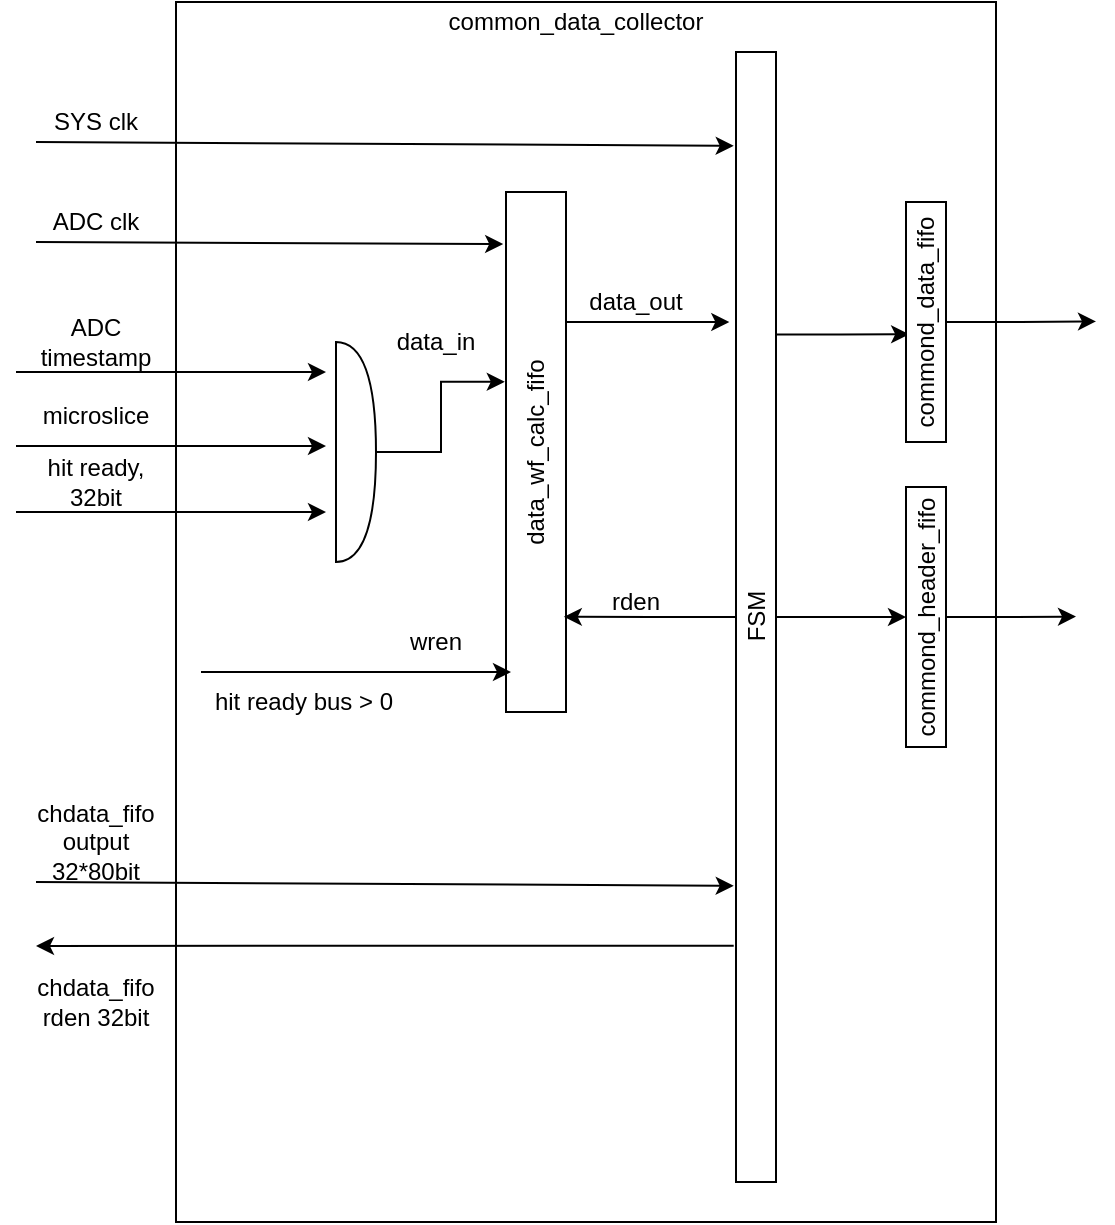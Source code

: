 <mxfile version="13.9.9" type="device"><diagram id="PxuguSZ8lmK6O_JB51UJ" name="Страница 1"><mxGraphModel dx="1123" dy="801" grid="1" gridSize="10" guides="1" tooltips="1" connect="1" arrows="1" fold="1" page="1" pageScale="1" pageWidth="827" pageHeight="1169" math="0" shadow="0"><root><mxCell id="0"/><mxCell id="1" parent="0"/><mxCell id="v4s9Coq9sx3ZqH-BZYEY-1" value="" style="rounded=0;whiteSpace=wrap;html=1;" vertex="1" parent="1"><mxGeometry x="170" y="20" width="410" height="610" as="geometry"/></mxCell><mxCell id="v4s9Coq9sx3ZqH-BZYEY-38" style="edgeStyle=orthogonalEdgeStyle;rounded=0;orthogonalLoop=1;jettySize=auto;html=1;exitX=0.75;exitY=1;exitDx=0;exitDy=0;entryX=0.761;entryY=-0.167;entryDx=0;entryDy=0;entryPerimeter=0;" edge="1" parent="1" source="v4s9Coq9sx3ZqH-BZYEY-2" target="v4s9Coq9sx3ZqH-BZYEY-35"><mxGeometry relative="1" as="geometry"/></mxCell><mxCell id="v4s9Coq9sx3ZqH-BZYEY-2" value="data_wf_calc_fifo" style="rounded=0;whiteSpace=wrap;html=1;rotation=-90;" vertex="1" parent="1"><mxGeometry x="220" y="230" width="260" height="30" as="geometry"/></mxCell><mxCell id="v4s9Coq9sx3ZqH-BZYEY-4" value="ADC clk" style="text;html=1;strokeColor=none;fillColor=none;align=center;verticalAlign=middle;whiteSpace=wrap;rounded=0;" vertex="1" parent="1"><mxGeometry x="100" y="120" width="60" height="20" as="geometry"/></mxCell><mxCell id="v4s9Coq9sx3ZqH-BZYEY-5" value="" style="endArrow=classic;html=1;entryX=0.75;entryY=0;entryDx=0;entryDy=0;" edge="1" parent="1"><mxGeometry width="50" height="50" relative="1" as="geometry"><mxPoint x="90" y="205" as="sourcePoint"/><mxPoint x="245" y="205" as="targetPoint"/></mxGeometry></mxCell><mxCell id="v4s9Coq9sx3ZqH-BZYEY-6" value="ADC timestamp" style="text;html=1;strokeColor=none;fillColor=none;align=center;verticalAlign=middle;whiteSpace=wrap;rounded=0;" vertex="1" parent="1"><mxGeometry x="100" y="180" width="60" height="20" as="geometry"/></mxCell><mxCell id="v4s9Coq9sx3ZqH-BZYEY-29" style="edgeStyle=orthogonalEdgeStyle;rounded=0;orthogonalLoop=1;jettySize=auto;html=1;exitX=1;exitY=0.5;exitDx=0;exitDy=0;exitPerimeter=0;entryX=0.635;entryY=-0.02;entryDx=0;entryDy=0;entryPerimeter=0;" edge="1" parent="1" source="v4s9Coq9sx3ZqH-BZYEY-24" target="v4s9Coq9sx3ZqH-BZYEY-2"><mxGeometry relative="1" as="geometry"/></mxCell><mxCell id="v4s9Coq9sx3ZqH-BZYEY-24" value="" style="shape=or;whiteSpace=wrap;html=1;" vertex="1" parent="1"><mxGeometry x="250" y="190" width="20" height="110" as="geometry"/></mxCell><mxCell id="v4s9Coq9sx3ZqH-BZYEY-25" value="" style="endArrow=classic;html=1;entryX=0.75;entryY=0;entryDx=0;entryDy=0;" edge="1" parent="1"><mxGeometry width="50" height="50" relative="1" as="geometry"><mxPoint x="90" y="242" as="sourcePoint"/><mxPoint x="245" y="242" as="targetPoint"/></mxGeometry></mxCell><mxCell id="v4s9Coq9sx3ZqH-BZYEY-26" value="microslice" style="text;html=1;strokeColor=none;fillColor=none;align=center;verticalAlign=middle;whiteSpace=wrap;rounded=0;" vertex="1" parent="1"><mxGeometry x="100" y="217" width="60" height="20" as="geometry"/></mxCell><mxCell id="v4s9Coq9sx3ZqH-BZYEY-27" value="" style="endArrow=classic;html=1;entryX=0.75;entryY=0;entryDx=0;entryDy=0;" edge="1" parent="1"><mxGeometry width="50" height="50" relative="1" as="geometry"><mxPoint x="90" y="275" as="sourcePoint"/><mxPoint x="245" y="275" as="targetPoint"/></mxGeometry></mxCell><mxCell id="v4s9Coq9sx3ZqH-BZYEY-28" value="hit ready, 32bit" style="text;html=1;strokeColor=none;fillColor=none;align=center;verticalAlign=middle;whiteSpace=wrap;rounded=0;" vertex="1" parent="1"><mxGeometry x="100" y="250" width="60" height="20" as="geometry"/></mxCell><mxCell id="v4s9Coq9sx3ZqH-BZYEY-30" value="data_in" style="text;html=1;strokeColor=none;fillColor=none;align=center;verticalAlign=middle;whiteSpace=wrap;rounded=0;" vertex="1" parent="1"><mxGeometry x="280" y="180" width="40" height="20" as="geometry"/></mxCell><mxCell id="v4s9Coq9sx3ZqH-BZYEY-31" value="" style="endArrow=classic;html=1;entryX=0.9;entryY=-0.047;entryDx=0;entryDy=0;entryPerimeter=0;" edge="1" parent="1" target="v4s9Coq9sx3ZqH-BZYEY-2"><mxGeometry width="50" height="50" relative="1" as="geometry"><mxPoint x="100" y="140" as="sourcePoint"/><mxPoint x="260" y="140" as="targetPoint"/></mxGeometry></mxCell><mxCell id="v4s9Coq9sx3ZqH-BZYEY-32" value="" style="endArrow=classic;html=1;entryX=0.75;entryY=0;entryDx=0;entryDy=0;" edge="1" parent="1"><mxGeometry width="50" height="50" relative="1" as="geometry"><mxPoint x="182.5" y="355" as="sourcePoint"/><mxPoint x="337.5" y="355" as="targetPoint"/></mxGeometry></mxCell><mxCell id="v4s9Coq9sx3ZqH-BZYEY-33" value="hit ready bus &amp;gt; 0" style="text;html=1;strokeColor=none;fillColor=none;align=center;verticalAlign=middle;whiteSpace=wrap;rounded=0;" vertex="1" parent="1"><mxGeometry x="180" y="360" width="107.5" height="20" as="geometry"/></mxCell><mxCell id="v4s9Coq9sx3ZqH-BZYEY-34" value="wren" style="text;html=1;strokeColor=none;fillColor=none;align=center;verticalAlign=middle;whiteSpace=wrap;rounded=0;" vertex="1" parent="1"><mxGeometry x="280" y="330" width="40" height="20" as="geometry"/></mxCell><mxCell id="v4s9Coq9sx3ZqH-BZYEY-39" style="edgeStyle=orthogonalEdgeStyle;rounded=0;orthogonalLoop=1;jettySize=auto;html=1;exitX=0.5;exitY=0;exitDx=0;exitDy=0;entryX=0.183;entryY=0.963;entryDx=0;entryDy=0;entryPerimeter=0;" edge="1" parent="1" source="v4s9Coq9sx3ZqH-BZYEY-35" target="v4s9Coq9sx3ZqH-BZYEY-2"><mxGeometry relative="1" as="geometry"/></mxCell><mxCell id="v4s9Coq9sx3ZqH-BZYEY-45" style="edgeStyle=orthogonalEdgeStyle;rounded=0;orthogonalLoop=1;jettySize=auto;html=1;exitX=0.209;exitY=-0.057;exitDx=0;exitDy=0;exitPerimeter=0;" edge="1" parent="1" source="v4s9Coq9sx3ZqH-BZYEY-35"><mxGeometry relative="1" as="geometry"><mxPoint x="100" y="492" as="targetPoint"/></mxGeometry></mxCell><mxCell id="v4s9Coq9sx3ZqH-BZYEY-49" style="edgeStyle=orthogonalEdgeStyle;rounded=0;orthogonalLoop=1;jettySize=auto;html=1;exitX=0.75;exitY=1;exitDx=0;exitDy=0;entryX=0.449;entryY=0.079;entryDx=0;entryDy=0;entryPerimeter=0;" edge="1" parent="1" source="v4s9Coq9sx3ZqH-BZYEY-35" target="v4s9Coq9sx3ZqH-BZYEY-47"><mxGeometry relative="1" as="geometry"/></mxCell><mxCell id="v4s9Coq9sx3ZqH-BZYEY-50" style="edgeStyle=orthogonalEdgeStyle;rounded=0;orthogonalLoop=1;jettySize=auto;html=1;exitX=0.5;exitY=1;exitDx=0;exitDy=0;entryX=0.5;entryY=0;entryDx=0;entryDy=0;" edge="1" parent="1" source="v4s9Coq9sx3ZqH-BZYEY-35" target="v4s9Coq9sx3ZqH-BZYEY-48"><mxGeometry relative="1" as="geometry"/></mxCell><mxCell id="v4s9Coq9sx3ZqH-BZYEY-35" value="FSM" style="rounded=0;whiteSpace=wrap;html=1;rotation=-90;" vertex="1" parent="1"><mxGeometry x="177.5" y="317.5" width="565" height="20" as="geometry"/></mxCell><mxCell id="v4s9Coq9sx3ZqH-BZYEY-36" value="SYS clk" style="text;html=1;strokeColor=none;fillColor=none;align=center;verticalAlign=middle;whiteSpace=wrap;rounded=0;" vertex="1" parent="1"><mxGeometry x="100" y="70" width="60" height="20" as="geometry"/></mxCell><mxCell id="v4s9Coq9sx3ZqH-BZYEY-37" value="" style="endArrow=classic;html=1;entryX=0.917;entryY=-0.057;entryDx=0;entryDy=0;entryPerimeter=0;" edge="1" parent="1" target="v4s9Coq9sx3ZqH-BZYEY-35"><mxGeometry width="50" height="50" relative="1" as="geometry"><mxPoint x="100" y="90" as="sourcePoint"/><mxPoint x="333.59" y="91" as="targetPoint"/></mxGeometry></mxCell><mxCell id="v4s9Coq9sx3ZqH-BZYEY-40" value="data_out" style="text;html=1;strokeColor=none;fillColor=none;align=center;verticalAlign=middle;whiteSpace=wrap;rounded=0;" vertex="1" parent="1"><mxGeometry x="380" y="160" width="40" height="20" as="geometry"/></mxCell><mxCell id="v4s9Coq9sx3ZqH-BZYEY-41" value="rden" style="text;html=1;strokeColor=none;fillColor=none;align=center;verticalAlign=middle;whiteSpace=wrap;rounded=0;" vertex="1" parent="1"><mxGeometry x="380" y="310" width="40" height="20" as="geometry"/></mxCell><mxCell id="v4s9Coq9sx3ZqH-BZYEY-42" value="chdata_fifo output 32*80bit" style="text;html=1;strokeColor=none;fillColor=none;align=center;verticalAlign=middle;whiteSpace=wrap;rounded=0;" vertex="1" parent="1"><mxGeometry x="100" y="420" width="60" height="40" as="geometry"/></mxCell><mxCell id="v4s9Coq9sx3ZqH-BZYEY-43" value="" style="endArrow=classic;html=1;entryX=0.917;entryY=-0.057;entryDx=0;entryDy=0;entryPerimeter=0;" edge="1" parent="1"><mxGeometry width="50" height="50" relative="1" as="geometry"><mxPoint x="100" y="460" as="sourcePoint"/><mxPoint x="448.86" y="461.895" as="targetPoint"/></mxGeometry></mxCell><mxCell id="v4s9Coq9sx3ZqH-BZYEY-46" value="chdata_fifo rden 32bit" style="text;html=1;strokeColor=none;fillColor=none;align=center;verticalAlign=middle;whiteSpace=wrap;rounded=0;" vertex="1" parent="1"><mxGeometry x="100" y="510" width="60" height="20" as="geometry"/></mxCell><mxCell id="v4s9Coq9sx3ZqH-BZYEY-51" style="edgeStyle=orthogonalEdgeStyle;rounded=0;orthogonalLoop=1;jettySize=auto;html=1;exitX=0.5;exitY=1;exitDx=0;exitDy=0;" edge="1" parent="1" source="v4s9Coq9sx3ZqH-BZYEY-47"><mxGeometry relative="1" as="geometry"><mxPoint x="630" y="179.69" as="targetPoint"/></mxGeometry></mxCell><mxCell id="v4s9Coq9sx3ZqH-BZYEY-47" value="commond_data_fifo" style="rounded=0;whiteSpace=wrap;html=1;rotation=-90;" vertex="1" parent="1"><mxGeometry x="485" y="170" width="120" height="20" as="geometry"/></mxCell><mxCell id="v4s9Coq9sx3ZqH-BZYEY-52" style="edgeStyle=orthogonalEdgeStyle;rounded=0;orthogonalLoop=1;jettySize=auto;html=1;exitX=0.5;exitY=1;exitDx=0;exitDy=0;" edge="1" parent="1" source="v4s9Coq9sx3ZqH-BZYEY-48"><mxGeometry relative="1" as="geometry"><mxPoint x="620" y="327.276" as="targetPoint"/></mxGeometry></mxCell><mxCell id="v4s9Coq9sx3ZqH-BZYEY-48" value="commond_header_fifo" style="rounded=0;whiteSpace=wrap;html=1;rotation=-90;" vertex="1" parent="1"><mxGeometry x="480" y="317.5" width="130" height="20" as="geometry"/></mxCell><mxCell id="v4s9Coq9sx3ZqH-BZYEY-53" value="common_data_collector" style="text;html=1;strokeColor=none;fillColor=none;align=center;verticalAlign=middle;whiteSpace=wrap;rounded=0;" vertex="1" parent="1"><mxGeometry x="350" y="20" width="40" height="20" as="geometry"/></mxCell></root></mxGraphModel></diagram></mxfile>